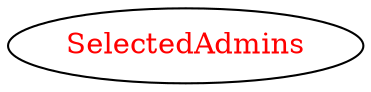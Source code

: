 digraph dependencyGraph {
 concentrate=true;
 ranksep="2.0";
 rankdir="LR"; 
 splines="ortho";
"SelectedAdmins" [fontcolor="red"];
}